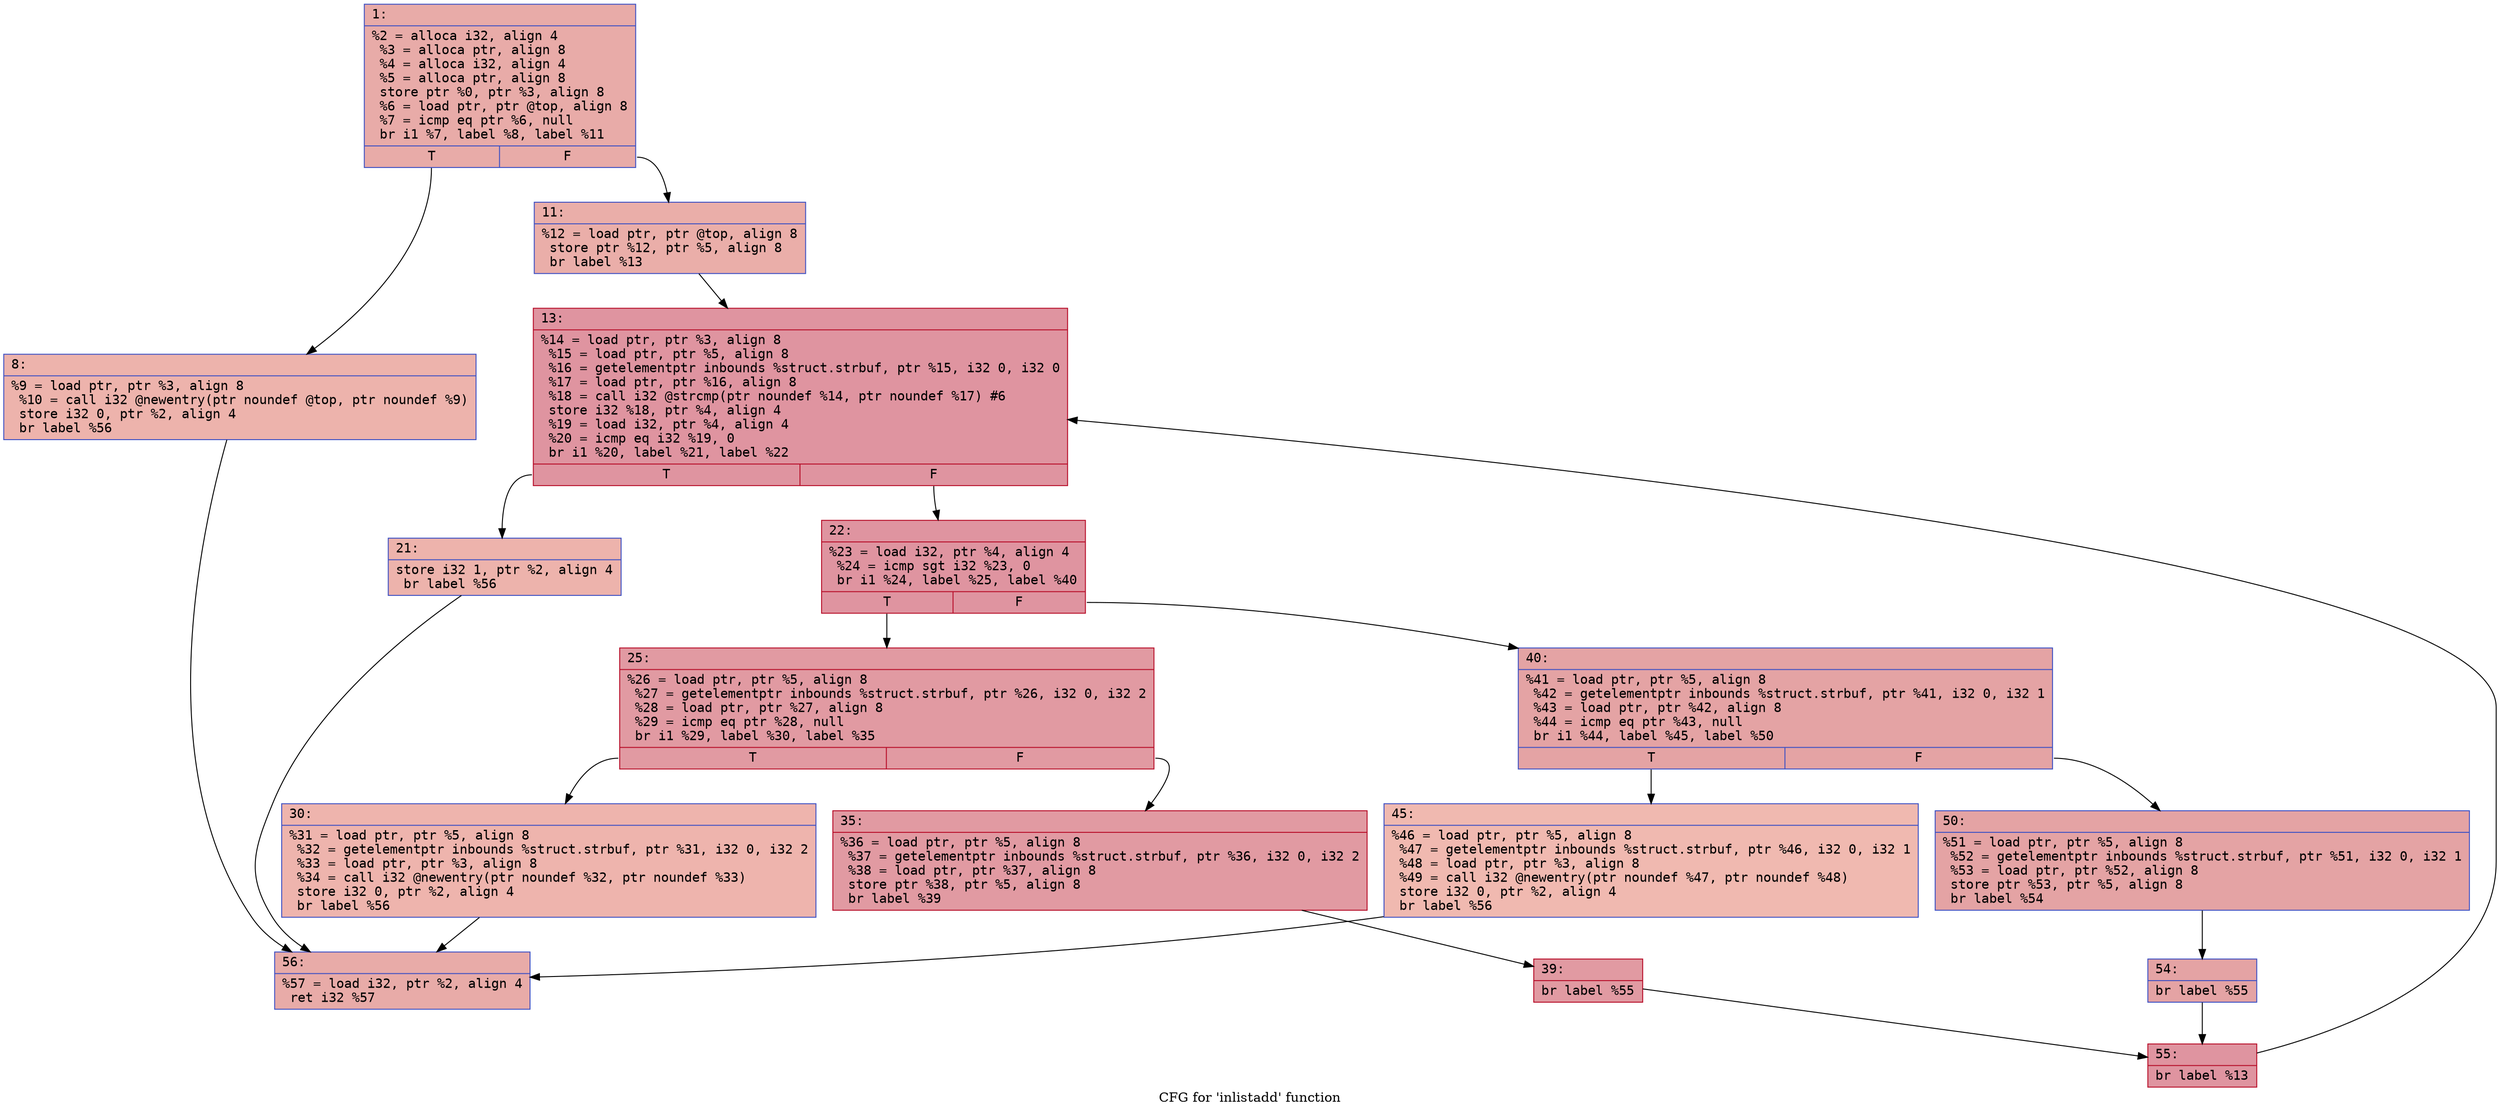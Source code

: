 digraph "CFG for 'inlistadd' function" {
	label="CFG for 'inlistadd' function";

	Node0x6000022de940 [shape=record,color="#3d50c3ff", style=filled, fillcolor="#cc403a70" fontname="Courier",label="{1:\l|  %2 = alloca i32, align 4\l  %3 = alloca ptr, align 8\l  %4 = alloca i32, align 4\l  %5 = alloca ptr, align 8\l  store ptr %0, ptr %3, align 8\l  %6 = load ptr, ptr @top, align 8\l  %7 = icmp eq ptr %6, null\l  br i1 %7, label %8, label %11\l|{<s0>T|<s1>F}}"];
	Node0x6000022de940:s0 -> Node0x6000022de990[tooltip="1 -> 8\nProbability 37.50%" ];
	Node0x6000022de940:s1 -> Node0x6000022de9e0[tooltip="1 -> 11\nProbability 62.50%" ];
	Node0x6000022de990 [shape=record,color="#3d50c3ff", style=filled, fillcolor="#d6524470" fontname="Courier",label="{8:\l|  %9 = load ptr, ptr %3, align 8\l  %10 = call i32 @newentry(ptr noundef @top, ptr noundef %9)\l  store i32 0, ptr %2, align 4\l  br label %56\l}"];
	Node0x6000022de990 -> Node0x6000022dedf0[tooltip="8 -> 56\nProbability 100.00%" ];
	Node0x6000022de9e0 [shape=record,color="#3d50c3ff", style=filled, fillcolor="#d0473d70" fontname="Courier",label="{11:\l|  %12 = load ptr, ptr @top, align 8\l  store ptr %12, ptr %5, align 8\l  br label %13\l}"];
	Node0x6000022de9e0 -> Node0x6000022dea30[tooltip="11 -> 13\nProbability 100.00%" ];
	Node0x6000022dea30 [shape=record,color="#b70d28ff", style=filled, fillcolor="#b70d2870" fontname="Courier",label="{13:\l|  %14 = load ptr, ptr %3, align 8\l  %15 = load ptr, ptr %5, align 8\l  %16 = getelementptr inbounds %struct.strbuf, ptr %15, i32 0, i32 0\l  %17 = load ptr, ptr %16, align 8\l  %18 = call i32 @strcmp(ptr noundef %14, ptr noundef %17) #6\l  store i32 %18, ptr %4, align 4\l  %19 = load i32, ptr %4, align 4\l  %20 = icmp eq i32 %19, 0\l  br i1 %20, label %21, label %22\l|{<s0>T|<s1>F}}"];
	Node0x6000022dea30:s0 -> Node0x6000022dea80[tooltip="13 -> 21\nProbability 3.12%" ];
	Node0x6000022dea30:s1 -> Node0x6000022dead0[tooltip="13 -> 22\nProbability 96.88%" ];
	Node0x6000022dea80 [shape=record,color="#3d50c3ff", style=filled, fillcolor="#d6524470" fontname="Courier",label="{21:\l|  store i32 1, ptr %2, align 4\l  br label %56\l}"];
	Node0x6000022dea80 -> Node0x6000022dedf0[tooltip="21 -> 56\nProbability 100.00%" ];
	Node0x6000022dead0 [shape=record,color="#b70d28ff", style=filled, fillcolor="#b70d2870" fontname="Courier",label="{22:\l|  %23 = load i32, ptr %4, align 4\l  %24 = icmp sgt i32 %23, 0\l  br i1 %24, label %25, label %40\l|{<s0>T|<s1>F}}"];
	Node0x6000022dead0:s0 -> Node0x6000022deb20[tooltip="22 -> 25\nProbability 62.50%" ];
	Node0x6000022dead0:s1 -> Node0x6000022dec60[tooltip="22 -> 40\nProbability 37.50%" ];
	Node0x6000022deb20 [shape=record,color="#b70d28ff", style=filled, fillcolor="#bb1b2c70" fontname="Courier",label="{25:\l|  %26 = load ptr, ptr %5, align 8\l  %27 = getelementptr inbounds %struct.strbuf, ptr %26, i32 0, i32 2\l  %28 = load ptr, ptr %27, align 8\l  %29 = icmp eq ptr %28, null\l  br i1 %29, label %30, label %35\l|{<s0>T|<s1>F}}"];
	Node0x6000022deb20:s0 -> Node0x6000022deb70[tooltip="25 -> 30\nProbability 3.12%" ];
	Node0x6000022deb20:s1 -> Node0x6000022debc0[tooltip="25 -> 35\nProbability 96.88%" ];
	Node0x6000022deb70 [shape=record,color="#3d50c3ff", style=filled, fillcolor="#d8564670" fontname="Courier",label="{30:\l|  %31 = load ptr, ptr %5, align 8\l  %32 = getelementptr inbounds %struct.strbuf, ptr %31, i32 0, i32 2\l  %33 = load ptr, ptr %3, align 8\l  %34 = call i32 @newentry(ptr noundef %32, ptr noundef %33)\l  store i32 0, ptr %2, align 4\l  br label %56\l}"];
	Node0x6000022deb70 -> Node0x6000022dedf0[tooltip="30 -> 56\nProbability 100.00%" ];
	Node0x6000022debc0 [shape=record,color="#b70d28ff", style=filled, fillcolor="#bb1b2c70" fontname="Courier",label="{35:\l|  %36 = load ptr, ptr %5, align 8\l  %37 = getelementptr inbounds %struct.strbuf, ptr %36, i32 0, i32 2\l  %38 = load ptr, ptr %37, align 8\l  store ptr %38, ptr %5, align 8\l  br label %39\l}"];
	Node0x6000022debc0 -> Node0x6000022dec10[tooltip="35 -> 39\nProbability 100.00%" ];
	Node0x6000022dec10 [shape=record,color="#b70d28ff", style=filled, fillcolor="#bb1b2c70" fontname="Courier",label="{39:\l|  br label %55\l}"];
	Node0x6000022dec10 -> Node0x6000022deda0[tooltip="39 -> 55\nProbability 100.00%" ];
	Node0x6000022dec60 [shape=record,color="#3d50c3ff", style=filled, fillcolor="#c32e3170" fontname="Courier",label="{40:\l|  %41 = load ptr, ptr %5, align 8\l  %42 = getelementptr inbounds %struct.strbuf, ptr %41, i32 0, i32 1\l  %43 = load ptr, ptr %42, align 8\l  %44 = icmp eq ptr %43, null\l  br i1 %44, label %45, label %50\l|{<s0>T|<s1>F}}"];
	Node0x6000022dec60:s0 -> Node0x6000022decb0[tooltip="40 -> 45\nProbability 3.12%" ];
	Node0x6000022dec60:s1 -> Node0x6000022ded00[tooltip="40 -> 50\nProbability 96.88%" ];
	Node0x6000022decb0 [shape=record,color="#3d50c3ff", style=filled, fillcolor="#de614d70" fontname="Courier",label="{45:\l|  %46 = load ptr, ptr %5, align 8\l  %47 = getelementptr inbounds %struct.strbuf, ptr %46, i32 0, i32 1\l  %48 = load ptr, ptr %3, align 8\l  %49 = call i32 @newentry(ptr noundef %47, ptr noundef %48)\l  store i32 0, ptr %2, align 4\l  br label %56\l}"];
	Node0x6000022decb0 -> Node0x6000022dedf0[tooltip="45 -> 56\nProbability 100.00%" ];
	Node0x6000022ded00 [shape=record,color="#3d50c3ff", style=filled, fillcolor="#c32e3170" fontname="Courier",label="{50:\l|  %51 = load ptr, ptr %5, align 8\l  %52 = getelementptr inbounds %struct.strbuf, ptr %51, i32 0, i32 1\l  %53 = load ptr, ptr %52, align 8\l  store ptr %53, ptr %5, align 8\l  br label %54\l}"];
	Node0x6000022ded00 -> Node0x6000022ded50[tooltip="50 -> 54\nProbability 100.00%" ];
	Node0x6000022ded50 [shape=record,color="#3d50c3ff", style=filled, fillcolor="#c32e3170" fontname="Courier",label="{54:\l|  br label %55\l}"];
	Node0x6000022ded50 -> Node0x6000022deda0[tooltip="54 -> 55\nProbability 100.00%" ];
	Node0x6000022deda0 [shape=record,color="#b70d28ff", style=filled, fillcolor="#b70d2870" fontname="Courier",label="{55:\l|  br label %13\l}"];
	Node0x6000022deda0 -> Node0x6000022dea30[tooltip="55 -> 13\nProbability 100.00%" ];
	Node0x6000022dedf0 [shape=record,color="#3d50c3ff", style=filled, fillcolor="#cc403a70" fontname="Courier",label="{56:\l|  %57 = load i32, ptr %2, align 4\l  ret i32 %57\l}"];
}
